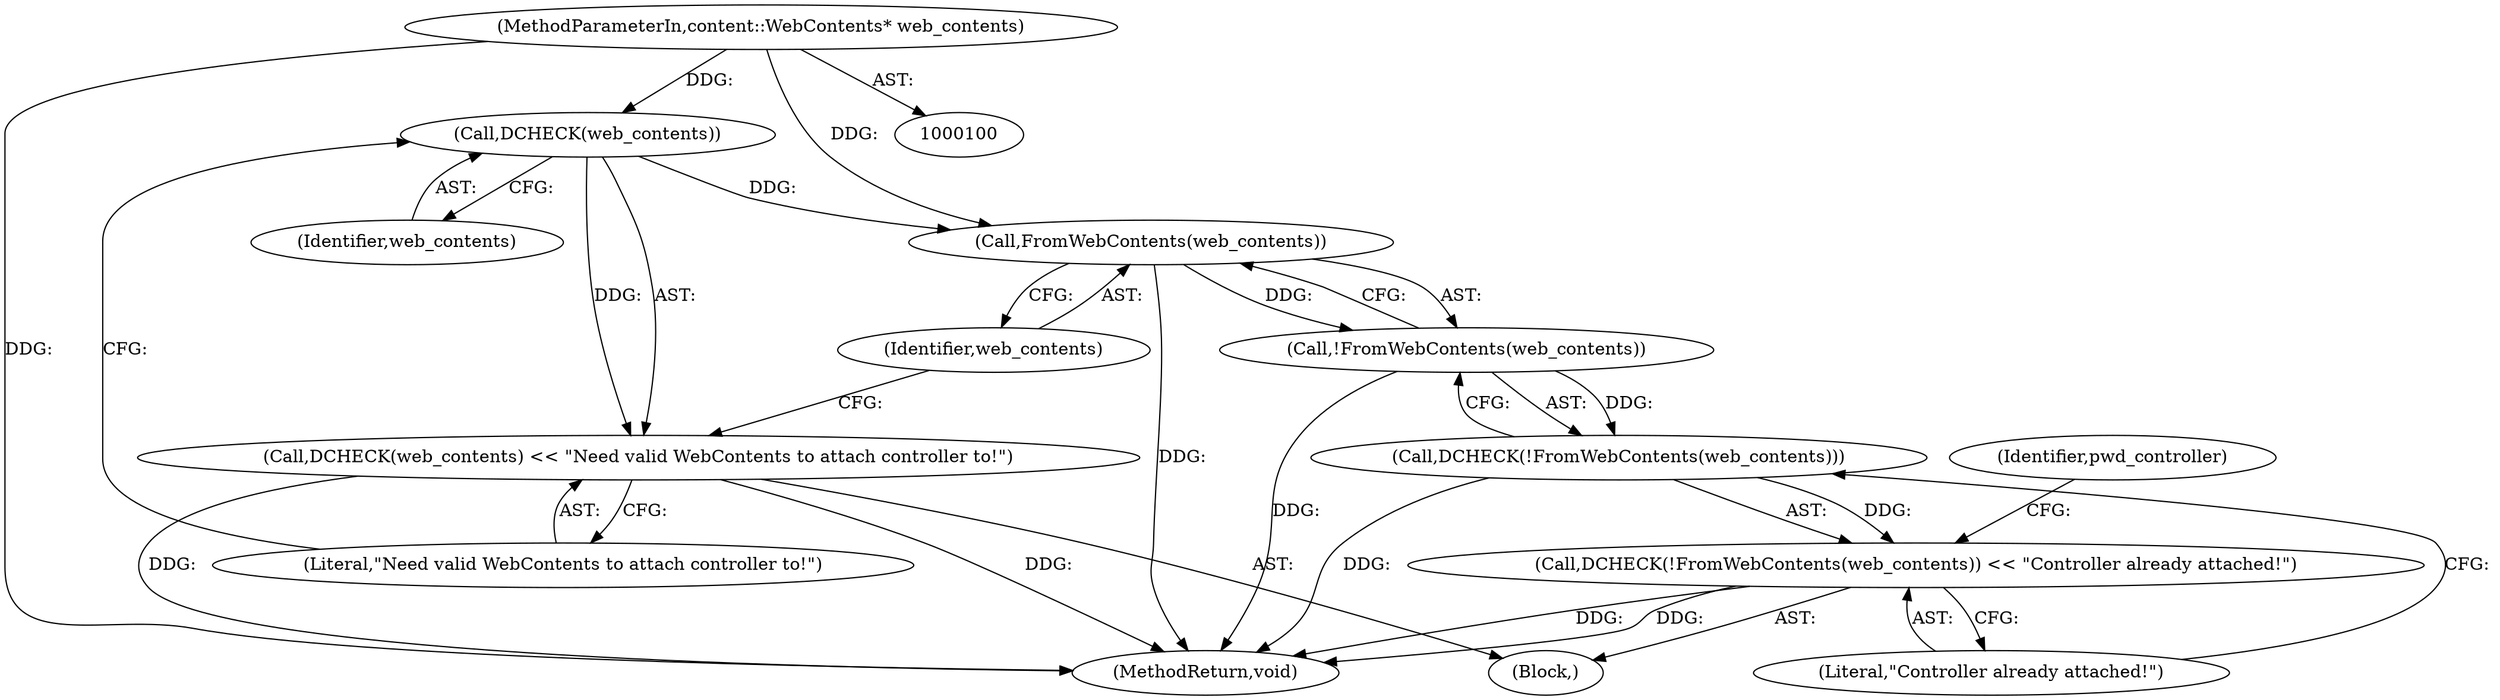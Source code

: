 digraph "0_Chrome_961d0cda4cfc3bcf04aa48ccc32772d63af12d9b_1@pointer" {
"1000101" [label="(MethodParameterIn,content::WebContents* web_contents)"];
"1000106" [label="(Call,DCHECK(web_contents))"];
"1000105" [label="(Call,DCHECK(web_contents) << \"Need valid WebContents to attach controller to!\")"];
"1000112" [label="(Call,FromWebContents(web_contents))"];
"1000111" [label="(Call,!FromWebContents(web_contents))"];
"1000110" [label="(Call,DCHECK(!FromWebContents(web_contents)))"];
"1000109" [label="(Call,DCHECK(!FromWebContents(web_contents)) << \"Controller already attached!\")"];
"1000108" [label="(Literal,\"Need valid WebContents to attach controller to!\")"];
"1000132" [label="(MethodReturn,void)"];
"1000104" [label="(Block,)"];
"1000112" [label="(Call,FromWebContents(web_contents))"];
"1000110" [label="(Call,DCHECK(!FromWebContents(web_contents)))"];
"1000109" [label="(Call,DCHECK(!FromWebContents(web_contents)) << \"Controller already attached!\")"];
"1000114" [label="(Literal,\"Controller already attached!\")"];
"1000116" [label="(Identifier,pwd_controller)"];
"1000101" [label="(MethodParameterIn,content::WebContents* web_contents)"];
"1000111" [label="(Call,!FromWebContents(web_contents))"];
"1000113" [label="(Identifier,web_contents)"];
"1000105" [label="(Call,DCHECK(web_contents) << \"Need valid WebContents to attach controller to!\")"];
"1000106" [label="(Call,DCHECK(web_contents))"];
"1000107" [label="(Identifier,web_contents)"];
"1000101" -> "1000100"  [label="AST: "];
"1000101" -> "1000132"  [label="DDG: "];
"1000101" -> "1000106"  [label="DDG: "];
"1000101" -> "1000112"  [label="DDG: "];
"1000106" -> "1000105"  [label="AST: "];
"1000106" -> "1000107"  [label="CFG: "];
"1000107" -> "1000106"  [label="AST: "];
"1000108" -> "1000106"  [label="CFG: "];
"1000106" -> "1000105"  [label="DDG: "];
"1000106" -> "1000112"  [label="DDG: "];
"1000105" -> "1000104"  [label="AST: "];
"1000105" -> "1000108"  [label="CFG: "];
"1000108" -> "1000105"  [label="AST: "];
"1000113" -> "1000105"  [label="CFG: "];
"1000105" -> "1000132"  [label="DDG: "];
"1000105" -> "1000132"  [label="DDG: "];
"1000112" -> "1000111"  [label="AST: "];
"1000112" -> "1000113"  [label="CFG: "];
"1000113" -> "1000112"  [label="AST: "];
"1000111" -> "1000112"  [label="CFG: "];
"1000112" -> "1000132"  [label="DDG: "];
"1000112" -> "1000111"  [label="DDG: "];
"1000111" -> "1000110"  [label="AST: "];
"1000110" -> "1000111"  [label="CFG: "];
"1000111" -> "1000132"  [label="DDG: "];
"1000111" -> "1000110"  [label="DDG: "];
"1000110" -> "1000109"  [label="AST: "];
"1000114" -> "1000110"  [label="CFG: "];
"1000110" -> "1000132"  [label="DDG: "];
"1000110" -> "1000109"  [label="DDG: "];
"1000109" -> "1000104"  [label="AST: "];
"1000109" -> "1000114"  [label="CFG: "];
"1000114" -> "1000109"  [label="AST: "];
"1000116" -> "1000109"  [label="CFG: "];
"1000109" -> "1000132"  [label="DDG: "];
"1000109" -> "1000132"  [label="DDG: "];
}
